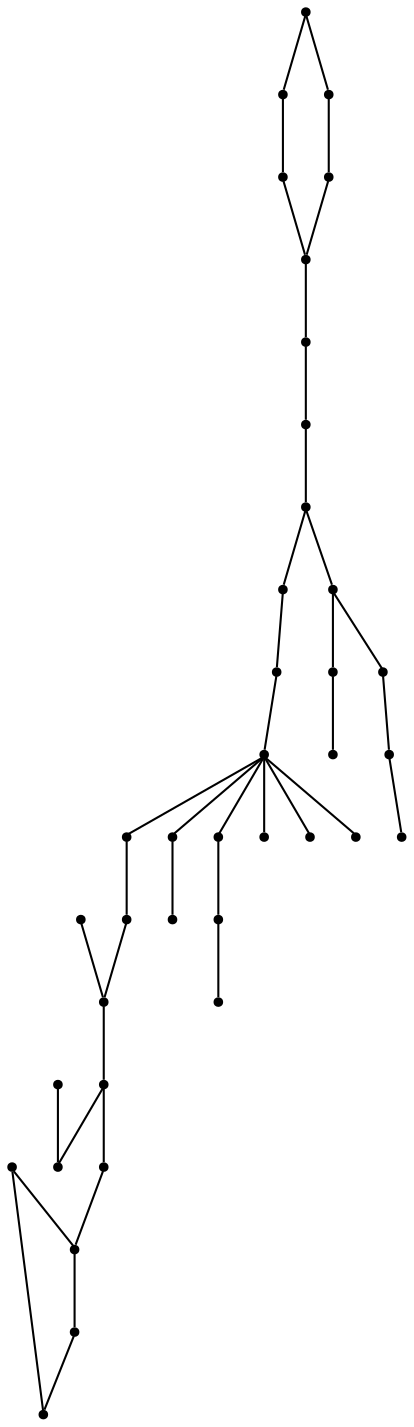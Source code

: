 graph {
  node [shape=point,comment="{\"directed\":false,\"doi\":\"10.4230/LIPIcs.GD.2024.32\",\"figure\":\"13 (1)\"}"]

  v0 [pos="1584.9394513607194,515.9098058622419"]
  v1 [pos="1624.7336351412623,555.829109889363"]
  v2 [pos="1584.9394513607194,595.6140046291127"]
  v3 [pos="1545.0104444764802,555.829109889363"]
  v4 [pos="1505.216006312723,555.7618416651251"]
  v5 [pos="1465.354410980332,635.4660404319959"]
  v6 [pos="1465.354410980332,595.6140046291127"]
  v7 [pos="1445.4236133141367,555.7618416651251"]
  v8 [pos="1405.561890790138,555.7618416651251"]
  v9 [pos="1385.63122031555,495.9837879608003"]
  v10 [pos="1365.7002954577474,555.7618416651251"]
  v11 [pos="1325.8387001253564,555.7618416651251"]
  v12 [pos="1305.9077752675535,615.5400304781233"]
  v13 [pos="1345.7694977915517,635.4660404319959"]
  v14 [pos="1265.9788955749214,555.829109889363"]
  v15 [pos="1265.9788955749214,515.9769469253754"]
  v16 [pos="1206.253659744969,595.6140046291127"]
  v17 [pos="1305.8406180989195,515.9769469253754"]
  v18 [pos="1246.115382268967,615.5400304781233"]
  v19 [pos="1226.1845846027716,495.9837879608003"]
  v20 [pos="1186.3228620787731,476.05777005935875"]
  v21 [pos="1186.255577718532,555.829109889363"]
  v22 [pos="1146.393982386141,635.5333086562338"]
  v23 [pos="1166.3920644125778,675.3182033959835"]
  v24 [pos="1146.3939823861413,555.829109889363"]
  v25 [pos="1106.5323870537502,555.829109889363"]
  v26 [pos="1106.5995442223839,595.6140046291127"]
  v27 [pos="1086.6687465561886,635.4660404319959"]
  v28 [pos="1066.737932991042,675.3182033959835"]
  v29 [pos="1066.670648630801,555.829109889363"]
  v30 [pos="1026.8762104670438,695.244221297425"]
  v31 [pos="986.9473307744117,555.829109889363"]
  v32 [pos="947.0857354420208,555.829109889363"]
  v33 [pos="947.0857354420208,615.6071715412568"]
  v34 [pos="907.2912972782638,535.8358237636835"]
  v35 [pos="907.2912972782635,635.4660404319959"]
  v36 [pos="867.3624175856315,555.829109889363"]
  v37 [pos="867.3624175856315,615.6071715412568"]

  v0 -- v1 [id="-1",pos="1584.9394513607194,515.9098058622419 1624.7336351412623,555.829109889363 1624.7336351412623,555.829109889363 1624.7336351412623,555.829109889363"]
  v37 -- v35 [id="-2",pos="867.3624175856315,615.6071715412568 907.2912972782635,635.4660404319959 907.2912972782635,635.4660404319959 907.2912972782635,635.4660404319959"]
  v37 -- v36 [id="-3",pos="867.3624175856315,615.6071715412568 867.3624175856315,555.829109889363 867.3624175856315,555.829109889363 867.3624175856315,555.829109889363"]
  v36 -- v34 [id="-4",pos="867.3624175856315,555.829109889363 907.2912972782638,535.8358237636835 907.2912972782638,535.8358237636835 907.2912972782638,535.8358237636835"]
  v35 -- v33 [id="-5",pos="907.2912972782635,635.4660404319959 947.0857354420208,615.6071715412568 947.0857354420208,615.6071715412568 947.0857354420208,615.6071715412568"]
  v34 -- v32 [id="-6",pos="907.2912972782638,535.8358237636835 947.0857354420208,555.829109889363 947.0857354420208,555.829109889363 947.0857354420208,555.829109889363"]
  v33 -- v32 [id="-7",pos="947.0857354420208,615.6071715412568 947.0857354420208,555.829109889363 947.0857354420208,555.829109889363 947.0857354420208,555.829109889363"]
  v32 -- v31 [id="-8",pos="947.0857354420208,555.829109889363 986.9473307744117,555.829109889363 986.9473307744117,555.829109889363 986.9473307744117,555.829109889363"]
  v31 -- v29 [id="-9",pos="986.9473307744117,555.829109889363 1066.670648630801,555.829109889363 1066.670648630801,555.829109889363 1066.670648630801,555.829109889363"]
  v28 -- v30 [id="-10",pos="1066.737932991042,675.3182033959835 1026.8762104670438,695.244221297425 1026.8762104670438,695.244221297425 1026.8762104670438,695.244221297425"]
  v29 -- v25 [id="-11",pos="1066.670648630801,555.829109889363 1106.5323870537502,555.829109889363 1106.5323870537502,555.829109889363 1106.5323870537502,555.829109889363"]
  v27 -- v28 [id="-12",pos="1086.6687465561886,635.4660404319959 1066.737932991042,675.3182033959835 1066.737932991042,675.3182033959835 1066.737932991042,675.3182033959835"]
  v25 -- v24 [id="-13",pos="1106.5323870537502,555.829109889363 1146.3939823861413,555.829109889363 1146.3939823861413,555.829109889363 1146.3939823861413,555.829109889363"]
  v25 -- v26 [id="-14",pos="1106.5323870537502,555.829109889363 1106.5995442223839,595.6140046291127 1106.5995442223839,595.6140046291127 1106.5995442223839,595.6140046291127"]
  v26 -- v22 [id="-15",pos="1106.5995442223839,595.6140046291127 1146.393982386141,635.5333086562338 1146.393982386141,635.5333086562338 1146.393982386141,635.5333086562338"]
  v26 -- v27 [id="-16",pos="1106.5995442223839,595.6140046291127 1086.6687465561886,635.4660404319959 1086.6687465561886,635.4660404319959 1086.6687465561886,635.4660404319959"]
  v24 -- v21 [id="-18",pos="1146.3939823861413,555.829109889363 1186.255577718532,555.829109889363 1186.255577718532,555.829109889363 1186.255577718532,555.829109889363"]
  v22 -- v23 [id="-19",pos="1146.393982386141,635.5333086562338 1166.3920644125778,675.3182033959835 1166.3920644125778,675.3182033959835 1166.3920644125778,675.3182033959835"]
  v21 -- v14 [id="-20",pos="1186.255577718532,555.829109889363 1265.9788955749214,555.829109889363 1265.9788955749214,555.829109889363 1265.9788955749214,555.829109889363"]
  v19 -- v20 [id="-21",pos="1226.1845846027716,495.9837879608003 1186.3228620787731,476.05777005935875 1186.3228620787731,476.05777005935875 1186.3228620787731,476.05777005935875"]
  v15 -- v19 [id="-22",pos="1265.9788955749214,515.9769469253754 1226.1845846027716,495.9837879608003 1226.1845846027716,495.9837879608003 1226.1845846027716,495.9837879608003"]
  v14 -- v18 [id="-23",pos="1265.9788955749214,555.829109889363 1246.115382268967,615.5400304781233 1246.115382268967,615.5400304781233 1246.115382268967,615.5400304781233"]
  v14 -- v12 [id="-24",pos="1265.9788955749214,555.829109889363 1305.9077752675535,615.5400304781233 1305.9077752675535,615.5400304781233 1305.9077752675535,615.5400304781233"]
  v14 -- v17 [id="-25",pos="1265.9788955749214,555.829109889363 1305.8406180989195,515.9769469253754 1305.8406180989195,515.9769469253754 1305.8406180989195,515.9769469253754"]
  v14 -- v16 [id="-26",pos="1265.9788955749214,555.829109889363 1206.253659744969,595.6140046291127 1206.253659744969,595.6140046291127 1206.253659744969,595.6140046291127"]
  v14 -- v15 [id="-27",pos="1265.9788955749214,555.829109889363 1265.9788955749214,515.9769469253754 1265.9788955749214,515.9769469253754 1265.9788955749214,515.9769469253754"]
  v14 -- v11 [id="-28",pos="1265.9788955749214,555.829109889363 1325.8387001253564,555.7618416651251 1325.8387001253564,555.7618416651251 1325.8387001253564,555.7618416651251"]
  v12 -- v13 [id="-30",pos="1305.9077752675535,615.5400304781233 1345.7694977915517,635.4660404319959 1345.7694977915517,635.4660404319959 1345.7694977915517,635.4660404319959"]
  v11 -- v10 [id="-31",pos="1325.8387001253564,555.7618416651251 1365.7002954577474,555.7618416651251 1365.7002954577474,555.7618416651251 1365.7002954577474,555.7618416651251"]
  v10 -- v8 [id="-32",pos="1365.7002954577474,555.7618416651251 1405.561890790138,555.7618416651251 1405.561890790138,555.7618416651251 1405.561890790138,555.7618416651251"]
  v9 -- v8 [id="-33",pos="1385.63122031555,495.9837879608003 1405.561890790138,555.7618416651251 1405.561890790138,555.7618416651251 1405.561890790138,555.7618416651251"]
  v8 -- v7 [id="-34",pos="1405.561890790138,555.7618416651251 1445.4236133141367,555.7618416651251 1445.4236133141367,555.7618416651251 1445.4236133141367,555.7618416651251"]
  v7 -- v4 [id="-35",pos="1445.4236133141367,555.7618416651251 1505.216006312723,555.7618416651251 1505.216006312723,555.7618416651251 1505.216006312723,555.7618416651251"]
  v7 -- v6 [id="-36",pos="1445.4236133141367,555.7618416651251 1465.354410980332,595.6140046291127 1465.354410980332,595.6140046291127 1465.354410980332,595.6140046291127"]
  v5 -- v6 [id="-37",pos="1465.354410980332,635.4660404319959 1465.354410980332,595.6140046291127 1465.354410980332,595.6140046291127 1465.354410980332,595.6140046291127"]
  v4 -- v3 [id="-38",pos="1505.216006312723,555.7618416651251 1545.0104444764802,555.829109889363 1545.0104444764802,555.829109889363 1545.0104444764802,555.829109889363"]
  v3 -- v0 [id="-39",pos="1545.0104444764802,555.829109889363 1584.9394513607194,515.9098058622419 1584.9394513607194,515.9098058622419 1584.9394513607194,515.9098058622419"]
  v2 -- v1 [id="-40",pos="1584.9394513607194,595.6140046291127 1624.7336351412623,555.829109889363 1624.7336351412623,555.829109889363 1624.7336351412623,555.829109889363"]
  v2 -- v3 [id="-41",pos="1584.9394513607194,595.6140046291127 1545.0104444764802,555.829109889363 1545.0104444764802,555.829109889363 1545.0104444764802,555.829109889363"]
}